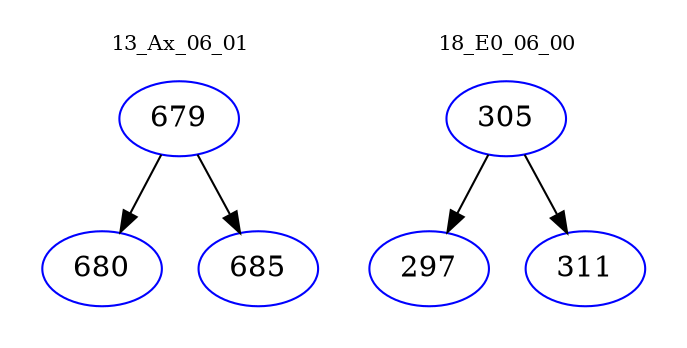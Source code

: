 digraph{
subgraph cluster_0 {
color = white
label = "13_Ax_06_01";
fontsize=10;
T0_679 [label="679", color="blue"]
T0_679 -> T0_680 [color="black"]
T0_680 [label="680", color="blue"]
T0_679 -> T0_685 [color="black"]
T0_685 [label="685", color="blue"]
}
subgraph cluster_1 {
color = white
label = "18_E0_06_00";
fontsize=10;
T1_305 [label="305", color="blue"]
T1_305 -> T1_297 [color="black"]
T1_297 [label="297", color="blue"]
T1_305 -> T1_311 [color="black"]
T1_311 [label="311", color="blue"]
}
}
